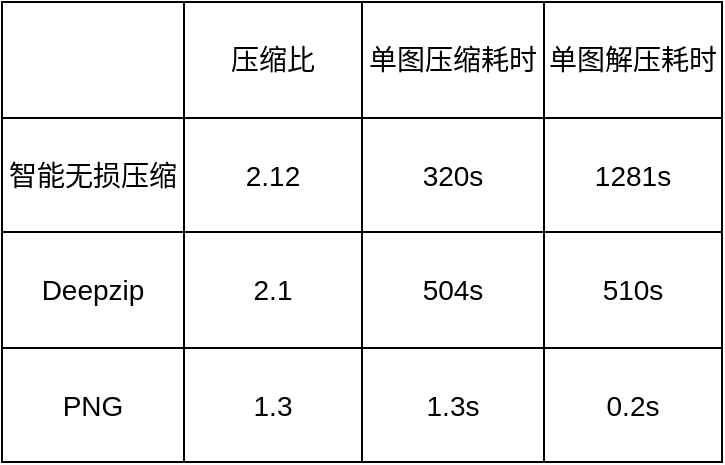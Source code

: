 <mxfile version="21.3.7" type="github">
  <diagram name="第 1 页" id="i-keNRSENkUL5wQ5M1v3">
    <mxGraphModel dx="1050" dy="493" grid="1" gridSize="10" guides="1" tooltips="1" connect="1" arrows="1" fold="1" page="1" pageScale="1" pageWidth="827" pageHeight="1169" math="0" shadow="0">
      <root>
        <mxCell id="0" />
        <mxCell id="1" parent="0" />
        <mxCell id="ziZCiCLylG6A-Q9msGCU-1" value="" style="shape=table;startSize=0;container=1;collapsible=0;childLayout=tableLayout;" vertex="1" parent="1">
          <mxGeometry x="200" y="140" width="360" height="230" as="geometry" />
        </mxCell>
        <mxCell id="ziZCiCLylG6A-Q9msGCU-2" value="" style="shape=tableRow;horizontal=0;startSize=0;swimlaneHead=0;swimlaneBody=0;strokeColor=inherit;top=0;left=0;bottom=0;right=0;collapsible=0;dropTarget=0;fillColor=none;points=[[0,0.5],[1,0.5]];portConstraint=eastwest;" vertex="1" parent="ziZCiCLylG6A-Q9msGCU-1">
          <mxGeometry width="360" height="58" as="geometry" />
        </mxCell>
        <mxCell id="ziZCiCLylG6A-Q9msGCU-3" value="" style="shape=partialRectangle;html=1;whiteSpace=wrap;connectable=0;strokeColor=inherit;overflow=hidden;fillColor=none;top=0;left=0;bottom=0;right=0;pointerEvents=1;" vertex="1" parent="ziZCiCLylG6A-Q9msGCU-2">
          <mxGeometry width="91" height="58" as="geometry">
            <mxRectangle width="91" height="58" as="alternateBounds" />
          </mxGeometry>
        </mxCell>
        <mxCell id="ziZCiCLylG6A-Q9msGCU-4" value="&lt;font style=&quot;font-size: 14px;&quot;&gt;压缩比&lt;/font&gt;" style="shape=partialRectangle;html=1;whiteSpace=wrap;connectable=0;strokeColor=inherit;overflow=hidden;fillColor=none;top=0;left=0;bottom=0;right=0;pointerEvents=1;" vertex="1" parent="ziZCiCLylG6A-Q9msGCU-2">
          <mxGeometry x="91" width="89" height="58" as="geometry">
            <mxRectangle width="89" height="58" as="alternateBounds" />
          </mxGeometry>
        </mxCell>
        <mxCell id="ziZCiCLylG6A-Q9msGCU-5" value="&lt;font style=&quot;font-size: 14px;&quot;&gt;单图压缩耗时&lt;/font&gt;" style="shape=partialRectangle;html=1;whiteSpace=wrap;connectable=0;strokeColor=inherit;overflow=hidden;fillColor=none;top=0;left=0;bottom=0;right=0;pointerEvents=1;" vertex="1" parent="ziZCiCLylG6A-Q9msGCU-2">
          <mxGeometry x="180" width="91" height="58" as="geometry">
            <mxRectangle width="91" height="58" as="alternateBounds" />
          </mxGeometry>
        </mxCell>
        <mxCell id="ziZCiCLylG6A-Q9msGCU-6" value="&lt;font style=&quot;font-size: 14px;&quot;&gt;单图解压耗时&lt;/font&gt;" style="shape=partialRectangle;html=1;whiteSpace=wrap;connectable=0;strokeColor=inherit;overflow=hidden;fillColor=none;top=0;left=0;bottom=0;right=0;pointerEvents=1;" vertex="1" parent="ziZCiCLylG6A-Q9msGCU-2">
          <mxGeometry x="271" width="89" height="58" as="geometry">
            <mxRectangle width="89" height="58" as="alternateBounds" />
          </mxGeometry>
        </mxCell>
        <mxCell id="ziZCiCLylG6A-Q9msGCU-7" value="" style="shape=tableRow;horizontal=0;startSize=0;swimlaneHead=0;swimlaneBody=0;strokeColor=inherit;top=0;left=0;bottom=0;right=0;collapsible=0;dropTarget=0;fillColor=none;points=[[0,0.5],[1,0.5]];portConstraint=eastwest;" vertex="1" parent="ziZCiCLylG6A-Q9msGCU-1">
          <mxGeometry y="58" width="360" height="57" as="geometry" />
        </mxCell>
        <mxCell id="ziZCiCLylG6A-Q9msGCU-8" value="&lt;font style=&quot;font-size: 14px;&quot;&gt;智能无损压缩&lt;/font&gt;" style="shape=partialRectangle;html=1;whiteSpace=wrap;connectable=0;strokeColor=inherit;overflow=hidden;fillColor=none;top=0;left=0;bottom=0;right=0;pointerEvents=1;" vertex="1" parent="ziZCiCLylG6A-Q9msGCU-7">
          <mxGeometry width="91" height="57" as="geometry">
            <mxRectangle width="91" height="57" as="alternateBounds" />
          </mxGeometry>
        </mxCell>
        <mxCell id="ziZCiCLylG6A-Q9msGCU-9" value="&lt;font style=&quot;font-size: 14px;&quot;&gt;2.12&lt;/font&gt;" style="shape=partialRectangle;html=1;whiteSpace=wrap;connectable=0;strokeColor=inherit;overflow=hidden;fillColor=none;top=0;left=0;bottom=0;right=0;pointerEvents=1;" vertex="1" parent="ziZCiCLylG6A-Q9msGCU-7">
          <mxGeometry x="91" width="89" height="57" as="geometry">
            <mxRectangle width="89" height="57" as="alternateBounds" />
          </mxGeometry>
        </mxCell>
        <mxCell id="ziZCiCLylG6A-Q9msGCU-10" value="&lt;font style=&quot;font-size: 14px;&quot;&gt;320s&lt;/font&gt;" style="shape=partialRectangle;html=1;whiteSpace=wrap;connectable=0;strokeColor=inherit;overflow=hidden;fillColor=none;top=0;left=0;bottom=0;right=0;pointerEvents=1;" vertex="1" parent="ziZCiCLylG6A-Q9msGCU-7">
          <mxGeometry x="180" width="91" height="57" as="geometry">
            <mxRectangle width="91" height="57" as="alternateBounds" />
          </mxGeometry>
        </mxCell>
        <mxCell id="ziZCiCLylG6A-Q9msGCU-11" value="&lt;font style=&quot;font-size: 14px;&quot;&gt;1281s&lt;/font&gt;" style="shape=partialRectangle;html=1;whiteSpace=wrap;connectable=0;strokeColor=inherit;overflow=hidden;fillColor=none;top=0;left=0;bottom=0;right=0;pointerEvents=1;" vertex="1" parent="ziZCiCLylG6A-Q9msGCU-7">
          <mxGeometry x="271" width="89" height="57" as="geometry">
            <mxRectangle width="89" height="57" as="alternateBounds" />
          </mxGeometry>
        </mxCell>
        <mxCell id="ziZCiCLylG6A-Q9msGCU-12" value="" style="shape=tableRow;horizontal=0;startSize=0;swimlaneHead=0;swimlaneBody=0;strokeColor=inherit;top=0;left=0;bottom=0;right=0;collapsible=0;dropTarget=0;fillColor=none;points=[[0,0.5],[1,0.5]];portConstraint=eastwest;" vertex="1" parent="ziZCiCLylG6A-Q9msGCU-1">
          <mxGeometry y="115" width="360" height="58" as="geometry" />
        </mxCell>
        <mxCell id="ziZCiCLylG6A-Q9msGCU-13" value="&lt;font style=&quot;font-size: 14px;&quot;&gt;Deepzip&lt;/font&gt;" style="shape=partialRectangle;html=1;whiteSpace=wrap;connectable=0;strokeColor=inherit;overflow=hidden;fillColor=none;top=0;left=0;bottom=0;right=0;pointerEvents=1;" vertex="1" parent="ziZCiCLylG6A-Q9msGCU-12">
          <mxGeometry width="91" height="58" as="geometry">
            <mxRectangle width="91" height="58" as="alternateBounds" />
          </mxGeometry>
        </mxCell>
        <mxCell id="ziZCiCLylG6A-Q9msGCU-14" value="&lt;font style=&quot;font-size: 14px;&quot;&gt;2.1&lt;/font&gt;" style="shape=partialRectangle;html=1;whiteSpace=wrap;connectable=0;strokeColor=inherit;overflow=hidden;fillColor=none;top=0;left=0;bottom=0;right=0;pointerEvents=1;" vertex="1" parent="ziZCiCLylG6A-Q9msGCU-12">
          <mxGeometry x="91" width="89" height="58" as="geometry">
            <mxRectangle width="89" height="58" as="alternateBounds" />
          </mxGeometry>
        </mxCell>
        <mxCell id="ziZCiCLylG6A-Q9msGCU-15" value="&lt;font style=&quot;font-size: 14px;&quot;&gt;504s&lt;/font&gt;" style="shape=partialRectangle;html=1;whiteSpace=wrap;connectable=0;strokeColor=inherit;overflow=hidden;fillColor=none;top=0;left=0;bottom=0;right=0;pointerEvents=1;" vertex="1" parent="ziZCiCLylG6A-Q9msGCU-12">
          <mxGeometry x="180" width="91" height="58" as="geometry">
            <mxRectangle width="91" height="58" as="alternateBounds" />
          </mxGeometry>
        </mxCell>
        <mxCell id="ziZCiCLylG6A-Q9msGCU-16" value="&lt;font style=&quot;font-size: 14px;&quot;&gt;510s&lt;/font&gt;" style="shape=partialRectangle;html=1;whiteSpace=wrap;connectable=0;strokeColor=inherit;overflow=hidden;fillColor=none;top=0;left=0;bottom=0;right=0;pointerEvents=1;" vertex="1" parent="ziZCiCLylG6A-Q9msGCU-12">
          <mxGeometry x="271" width="89" height="58" as="geometry">
            <mxRectangle width="89" height="58" as="alternateBounds" />
          </mxGeometry>
        </mxCell>
        <mxCell id="ziZCiCLylG6A-Q9msGCU-17" value="" style="shape=tableRow;horizontal=0;startSize=0;swimlaneHead=0;swimlaneBody=0;strokeColor=inherit;top=0;left=0;bottom=0;right=0;collapsible=0;dropTarget=0;fillColor=none;points=[[0,0.5],[1,0.5]];portConstraint=eastwest;" vertex="1" parent="ziZCiCLylG6A-Q9msGCU-1">
          <mxGeometry y="173" width="360" height="57" as="geometry" />
        </mxCell>
        <mxCell id="ziZCiCLylG6A-Q9msGCU-18" value="&lt;font style=&quot;font-size: 14px;&quot;&gt;PNG&lt;/font&gt;" style="shape=partialRectangle;html=1;whiteSpace=wrap;connectable=0;strokeColor=inherit;overflow=hidden;fillColor=none;top=0;left=0;bottom=0;right=0;pointerEvents=1;" vertex="1" parent="ziZCiCLylG6A-Q9msGCU-17">
          <mxGeometry width="91" height="57" as="geometry">
            <mxRectangle width="91" height="57" as="alternateBounds" />
          </mxGeometry>
        </mxCell>
        <mxCell id="ziZCiCLylG6A-Q9msGCU-19" value="&lt;font style=&quot;font-size: 14px;&quot;&gt;1.3&lt;/font&gt;" style="shape=partialRectangle;html=1;whiteSpace=wrap;connectable=0;strokeColor=inherit;overflow=hidden;fillColor=none;top=0;left=0;bottom=0;right=0;pointerEvents=1;" vertex="1" parent="ziZCiCLylG6A-Q9msGCU-17">
          <mxGeometry x="91" width="89" height="57" as="geometry">
            <mxRectangle width="89" height="57" as="alternateBounds" />
          </mxGeometry>
        </mxCell>
        <mxCell id="ziZCiCLylG6A-Q9msGCU-20" value="&lt;font style=&quot;font-size: 14px;&quot;&gt;1.3s&lt;/font&gt;" style="shape=partialRectangle;html=1;whiteSpace=wrap;connectable=0;strokeColor=inherit;overflow=hidden;fillColor=none;top=0;left=0;bottom=0;right=0;pointerEvents=1;" vertex="1" parent="ziZCiCLylG6A-Q9msGCU-17">
          <mxGeometry x="180" width="91" height="57" as="geometry">
            <mxRectangle width="91" height="57" as="alternateBounds" />
          </mxGeometry>
        </mxCell>
        <mxCell id="ziZCiCLylG6A-Q9msGCU-21" value="&lt;font style=&quot;font-size: 14px;&quot;&gt;0.2s&lt;/font&gt;" style="shape=partialRectangle;html=1;whiteSpace=wrap;connectable=0;strokeColor=inherit;overflow=hidden;fillColor=none;top=0;left=0;bottom=0;right=0;pointerEvents=1;" vertex="1" parent="ziZCiCLylG6A-Q9msGCU-17">
          <mxGeometry x="271" width="89" height="57" as="geometry">
            <mxRectangle width="89" height="57" as="alternateBounds" />
          </mxGeometry>
        </mxCell>
      </root>
    </mxGraphModel>
  </diagram>
</mxfile>
